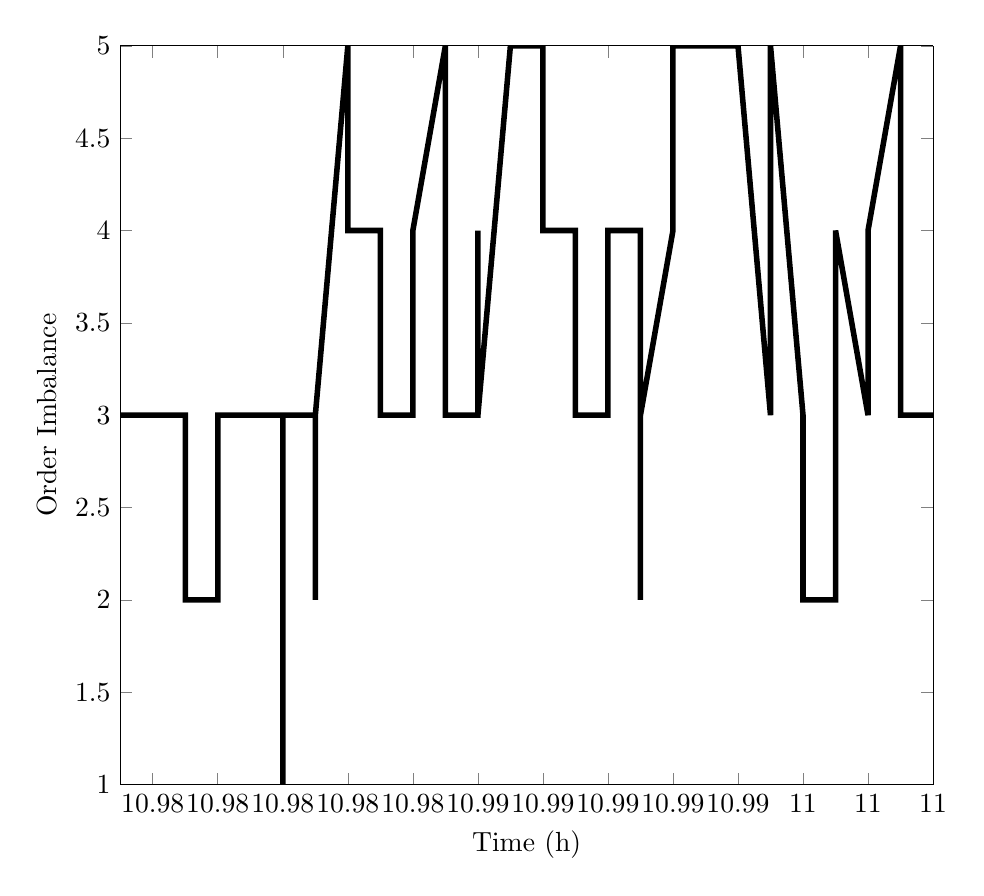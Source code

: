 % This file was created by matlab2tikz.
%
%The latest updates can be retrieved from
%  http://www.mathworks.com/matlabcentral/fileexchange/22022-matlab2tikz-matlab2tikz
%where you can also make suggestions and rate matlab2tikz.
%
\begin{tikzpicture}

\begin{axis}[%
width=4.064in,
height=3.694in,
at={(1.567in,0.622in)},
scale only axis,
separate axis lines,
every outer x axis line/.append style={black},
every x tick label/.append style={font=\color{black}},
xmin=10.975,
xmax=11,
xlabel={Time (h)},
every outer y axis line/.append style={black},
every y tick label/.append style={font=\color{black}},
ymin=1,
ymax=5,
ylabel={Order Imbalance},
axis background/.style={fill=white}
]
\addplot [color=black,solid,line width=2.0pt,forget plot]
  table[row sep=crcr]{%
10.975	3\\
10.975	3\\
10.976	3\\
10.976	3\\
10.976	3\\
10.976	3\\
10.977	3\\
10.977	3\\
10.977	3\\
10.977	2\\
10.978	2\\
10.978	3\\
10.978	3\\
10.979	3\\
10.979	3\\
10.979	3\\
10.979	3\\
10.98	3\\
10.98	1\\
10.98	3\\
10.981	3\\
10.981	3\\
10.981	2\\
10.981	3\\
10.982	5\\
10.982	5\\
10.982	4\\
10.982	4\\
10.983	4\\
10.983	4\\
10.983	3\\
10.984	3\\
10.984	3\\
10.984	3\\
10.984	4\\
10.985	5\\
10.985	4\\
10.985	3\\
10.986	3\\
10.986	4\\
10.986	3\\
10.986	3\\
10.987	5\\
10.987	5\\
10.987	5\\
10.988	5\\
10.988	5\\
10.988	5\\
10.988	4\\
10.989	4\\
10.989	3\\
10.989	3\\
10.989	3\\
10.99	3\\
10.99	4\\
10.99	4\\
10.991	4\\
10.991	4\\
10.991	2\\
10.991	3\\
10.992	4\\
10.992	4\\
10.992	4\\
10.992	5\\
10.993	5\\
10.993	5\\
10.993	5\\
10.994	5\\
10.994	5\\
10.994	5\\
10.994	5\\
10.995	3\\
10.995	3\\
10.995	5\\
10.996	3\\
10.996	3\\
10.996	2\\
10.996	2\\
10.997	2\\
10.997	3\\
10.997	4\\
10.998	3\\
10.998	4\\
10.998	3\\
10.998	4\\
10.999	5\\
10.999	4\\
10.999	3\\
10.999	3\\
11.0	3\\
11	3\\
};
\end{axis}
\end{tikzpicture}%